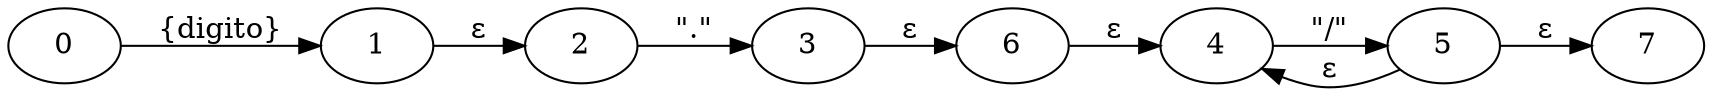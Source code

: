 digraph {
  rankdir = LR; 0->1 [label="{digito}"];
 2->3 [label="\".\""];
 4->5 [label="\"/\""];
 6->4 [label="ε"];
 5->7 [label="ε"];
 5->4 [label="ε"];
 3->6 [label="ε"];
 1->2 [label="ε"];
}
